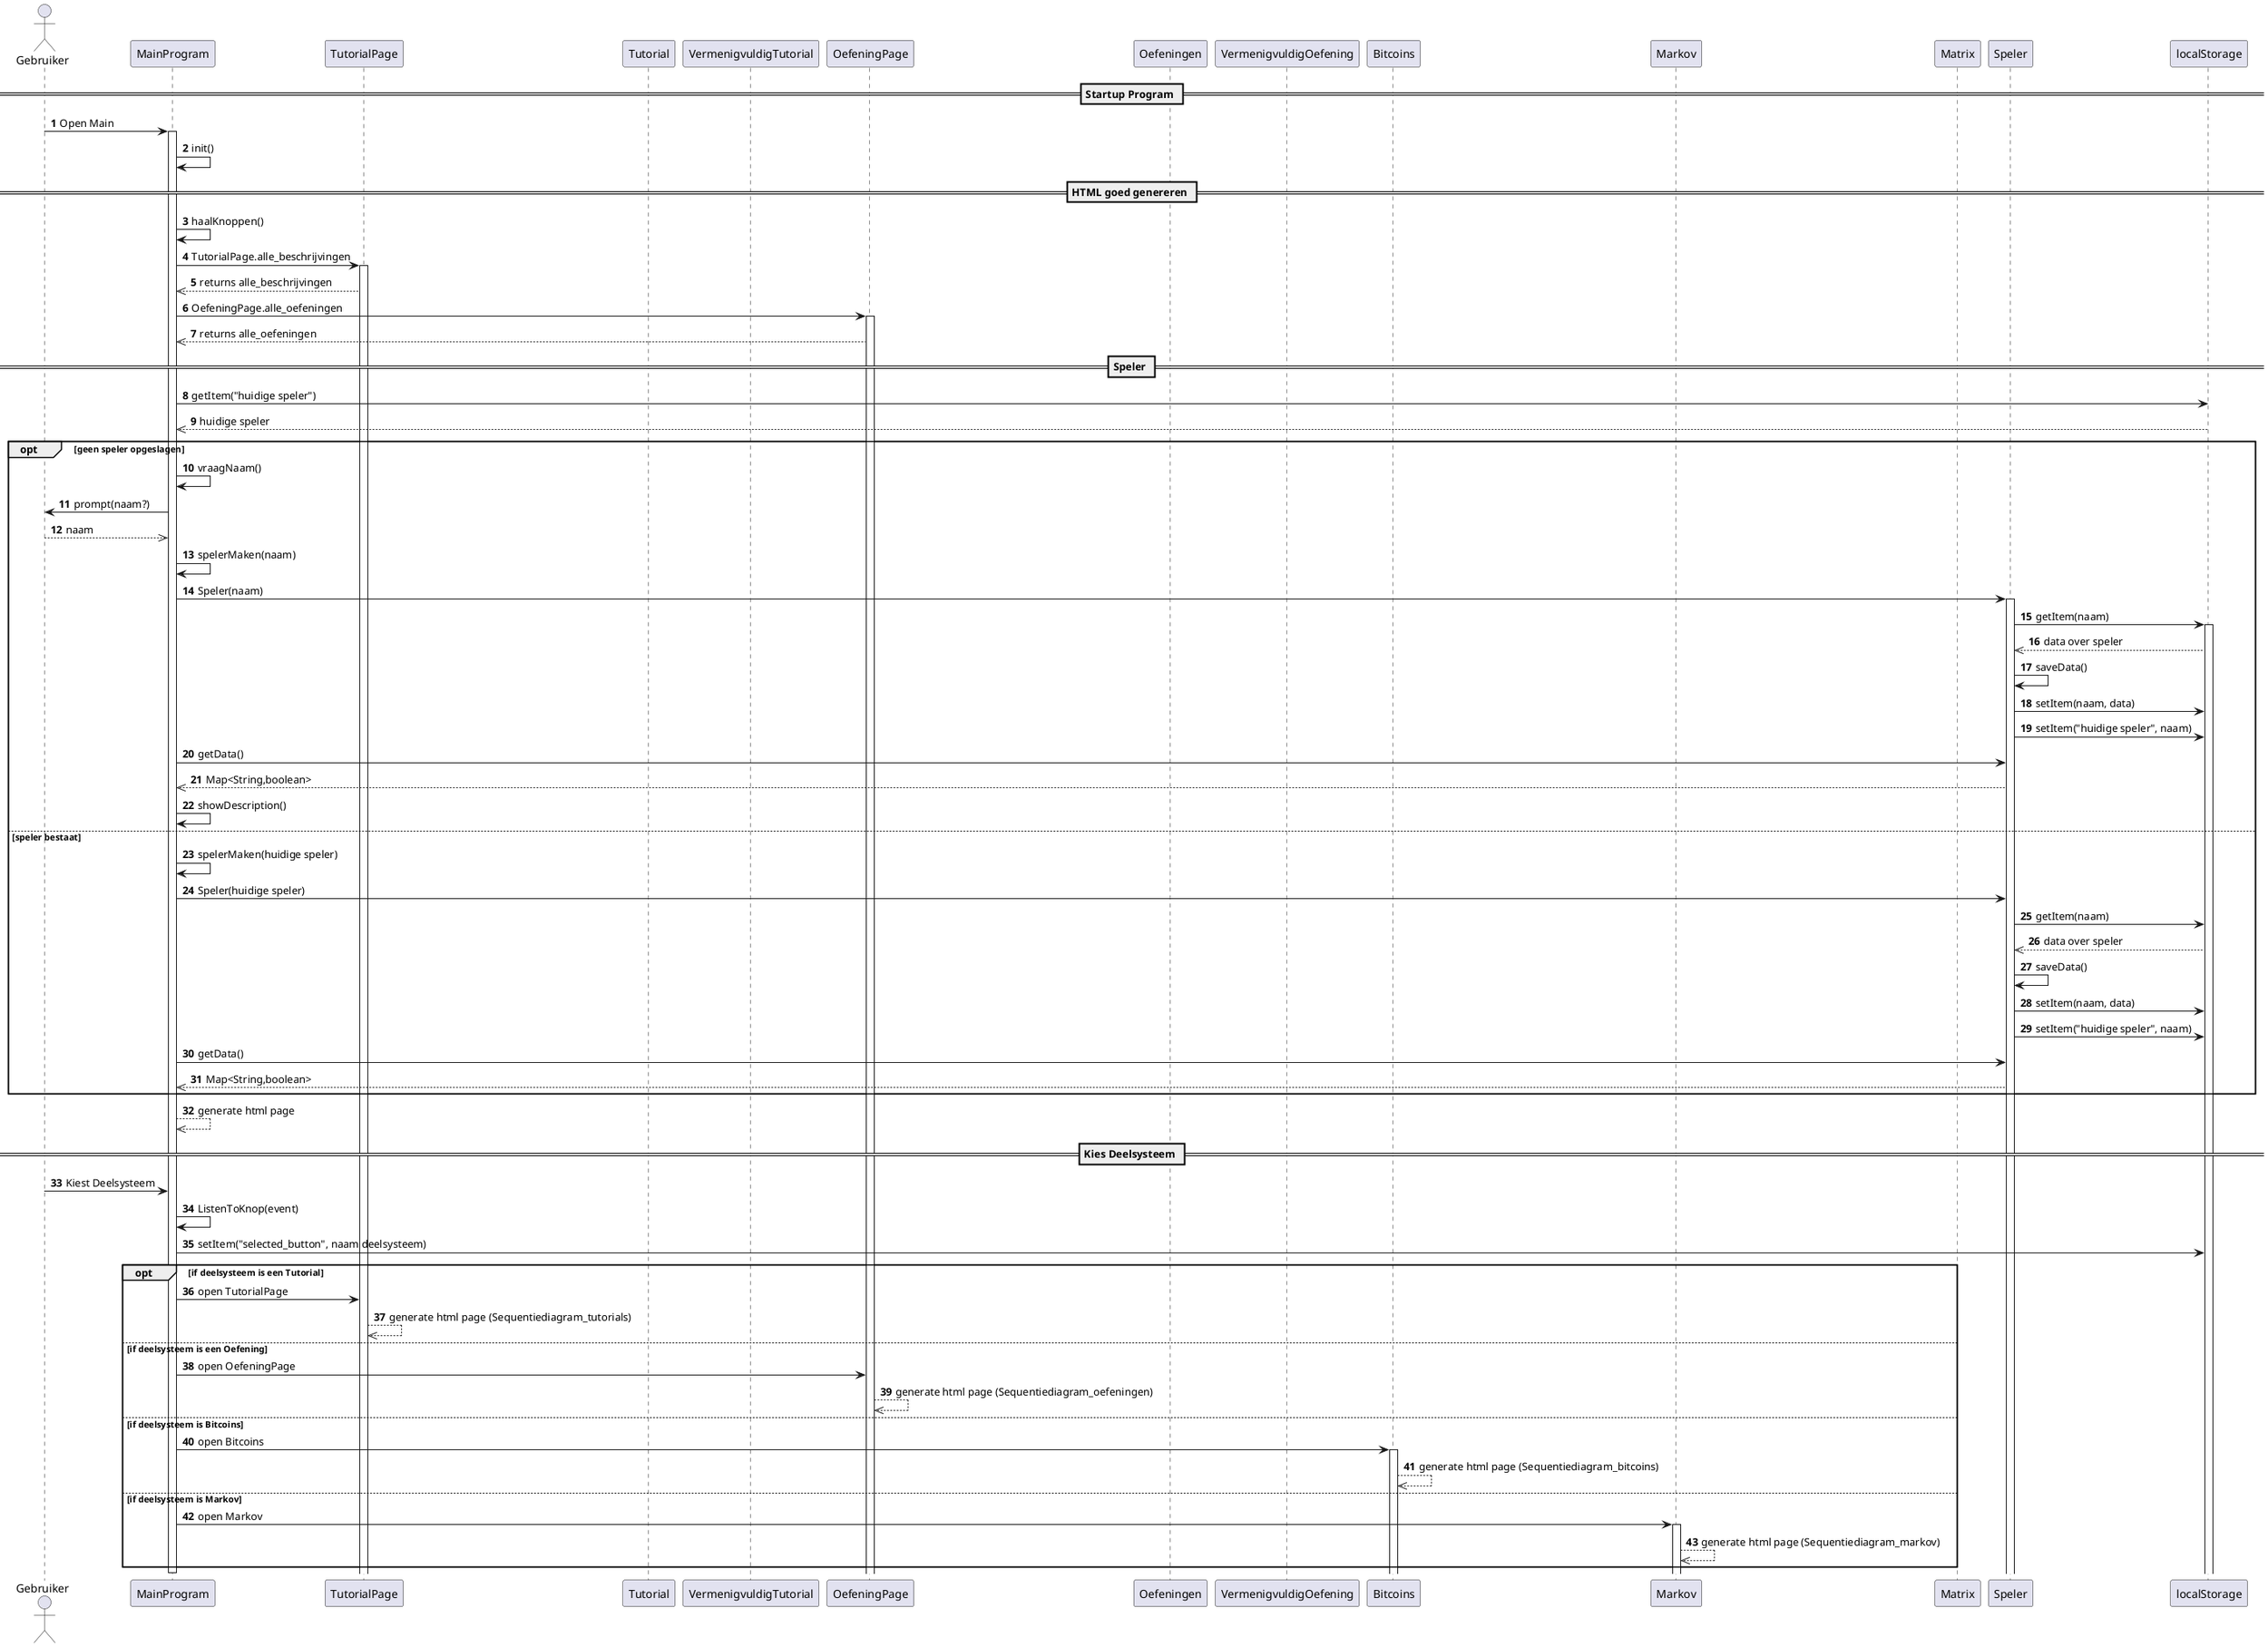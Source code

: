 @startuml
autonumber

actor Gebruiker
participant MainProgram
participant TutorialPage
participant Tutorial
participant VermenigvuldigTutorial
participant OefeningPage
participant Oefeningen
participant VermenigvuldigOefening
participant Bitcoins
participant Markov
participant Matrix
participant Speler
participant localStorage




== Startup Program ==

Gebruiker ->  MainProgram: Open Main
activate MainProgram

MainProgram -> MainProgram: init()


== HTML goed genereren ==

MainProgram -> MainProgram: haalKnoppen()
    MainProgram -> TutorialPage: TutorialPage.alle_beschrijvingen
        activate TutorialPage
        TutorialPage-->>MainProgram: returns alle_beschrijvingen

    MainProgram -> OefeningPage: OefeningPage.alle_oefeningen
        activate OefeningPage
        OefeningPage-->>MainProgram: returns alle_oefeningen


== Speler ==

MainProgram -> localStorage: getItem("huidige speler")
    localStorage -->> MainProgram: huidige speler

opt geen speler opgeslagen
        MainProgram -> MainProgram: vraagNaam()
            MainProgram -> Gebruiker: prompt(naam?)
            Gebruiker -->> MainProgram: naam
            MainProgram -> MainProgram: spelerMaken(naam)
                MainProgram -> Speler: Speler(naam)
                    activate Speler
                    Speler -> localStorage: getItem(naam)
                    activate localStorage
                    localStorage -->> Speler: data over speler
                    Speler -> Speler: saveData()
                        Speler -> localStorage: setItem(naam, data)
                        Speler -> localStorage: setItem("huidige speler", naam)
                MainProgram -> Speler: getData()
                Speler -->> MainProgram: Map<String,boolean>
            MainProgram -> MainProgram: showDescription()

    else speler bestaat
        MainProgram -> MainProgram: spelerMaken(huidige speler)
            MainProgram -> Speler: Speler(huidige speler)
                Speler -> localStorage: getItem(naam)
                localStorage -->> Speler: data over speler
                Speler -> Speler: saveData()
                    Speler -> localStorage: setItem(naam, data)
                    Speler -> localStorage: setItem("huidige speler", naam)
            MainProgram -> Speler: getData()
            Speler -->> MainProgram: Map<String,boolean>
end


MainProgram -->> MainProgram: generate html page



== Kies Deelsysteem ==

Gebruiker -> MainProgram: Kiest Deelsysteem

MainProgram -> MainProgram: ListenToKnop(event)
    MainProgram -> localStorage: setItem("selected_button", naam deelsysteem)

    opt  if deelsysteem is een Tutorial
            MainProgram -> TutorialPage: open TutorialPage
            TutorialPage -->> TutorialPage: generate html page (Sequentiediagram_tutorials)
         else if deelsysteem is een Oefening
            MainProgram -> OefeningPage: open OefeningPage
            OefeningPage -->> OefeningPage: generate html page (Sequentiediagram_oefeningen)
         else if deelsysteem is Bitcoins
            MainProgram -> Bitcoins: open Bitcoins
            activate Bitcoins
            Bitcoins -->> Bitcoins: generate html page (Sequentiediagram_bitcoins)
         else if deelsysteem is Markov
            MainProgram -> Markov: open Markov
            activate Markov
            Markov -->> Markov: generate html page (Sequentiediagram_markov)
    end
deactivate MainProgram


@enduml
